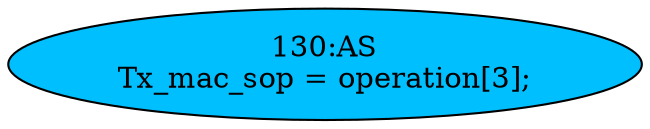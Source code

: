 strict digraph "" {
	node [label="\N"];
	"130:AS"	 [ast="<pyverilog.vparser.ast.Assign object at 0x7fe07b3dbc50>",
		def_var="['Tx_mac_sop']",
		fillcolor=deepskyblue,
		label="130:AS
Tx_mac_sop = operation[3];",
		statements="[]",
		style=filled,
		typ=Assign,
		use_var="['operation']"];
}
